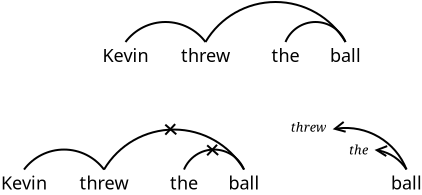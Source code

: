 <?xml version="1.0" encoding="UTF-8"?>
<dia:diagram xmlns:dia="http://www.lysator.liu.se/~alla/dia/">
  <dia:layer name="Background" visible="true" connectable="true" active="true">
    <dia:group>
      <dia:attribute name="meta">
        <dia:composite type="dict"/>
      </dia:attribute>
      <dia:attribute name="matrix"/>
      <dia:object type="Standard - Text" version="1" id="O0">
        <dia:attribute name="obj_pos">
          <dia:point val="13.967,7.367"/>
        </dia:attribute>
        <dia:attribute name="obj_bb">
          <dia:rectangle val="12.737,6.529;15.197,7.579"/>
        </dia:attribute>
        <dia:attribute name="text">
          <dia:composite type="text">
            <dia:attribute name="string">
              <dia:string>#Kevin#</dia:string>
            </dia:attribute>
            <dia:attribute name="font">
              <dia:font family="sans" style="0" name="Helvetica"/>
            </dia:attribute>
            <dia:attribute name="height">
              <dia:real val="1.129"/>
            </dia:attribute>
            <dia:attribute name="pos">
              <dia:point val="13.967,7.367"/>
            </dia:attribute>
            <dia:attribute name="color">
              <dia:color val="#000000ff"/>
            </dia:attribute>
            <dia:attribute name="alignment">
              <dia:enum val="1"/>
            </dia:attribute>
          </dia:composite>
        </dia:attribute>
        <dia:attribute name="valign">
          <dia:enum val="3"/>
        </dia:attribute>
      </dia:object>
      <dia:object type="Standard - Text" version="1" id="O1">
        <dia:attribute name="obj_pos">
          <dia:point val="17.967,7.367"/>
        </dia:attribute>
        <dia:attribute name="obj_bb">
          <dia:rectangle val="16.682,6.529;19.252,7.579"/>
        </dia:attribute>
        <dia:attribute name="text">
          <dia:composite type="text">
            <dia:attribute name="string">
              <dia:string>#threw#</dia:string>
            </dia:attribute>
            <dia:attribute name="font">
              <dia:font family="sans" style="0" name="Helvetica"/>
            </dia:attribute>
            <dia:attribute name="height">
              <dia:real val="1.129"/>
            </dia:attribute>
            <dia:attribute name="pos">
              <dia:point val="17.967,7.367"/>
            </dia:attribute>
            <dia:attribute name="color">
              <dia:color val="#000000ff"/>
            </dia:attribute>
            <dia:attribute name="alignment">
              <dia:enum val="1"/>
            </dia:attribute>
          </dia:composite>
        </dia:attribute>
        <dia:attribute name="valign">
          <dia:enum val="3"/>
        </dia:attribute>
      </dia:object>
      <dia:object type="Standard - Text" version="1" id="O2">
        <dia:attribute name="obj_pos">
          <dia:point val="21.967,7.367"/>
        </dia:attribute>
        <dia:attribute name="obj_bb">
          <dia:rectangle val="21.225,6.529;22.708,7.579"/>
        </dia:attribute>
        <dia:attribute name="text">
          <dia:composite type="text">
            <dia:attribute name="string">
              <dia:string>#the#</dia:string>
            </dia:attribute>
            <dia:attribute name="font">
              <dia:font family="sans" style="0" name="Helvetica"/>
            </dia:attribute>
            <dia:attribute name="height">
              <dia:real val="1.129"/>
            </dia:attribute>
            <dia:attribute name="pos">
              <dia:point val="21.967,7.367"/>
            </dia:attribute>
            <dia:attribute name="color">
              <dia:color val="#000000ff"/>
            </dia:attribute>
            <dia:attribute name="alignment">
              <dia:enum val="1"/>
            </dia:attribute>
          </dia:composite>
        </dia:attribute>
        <dia:attribute name="valign">
          <dia:enum val="3"/>
        </dia:attribute>
      </dia:object>
      <dia:object type="Standard - Text" version="1" id="O3">
        <dia:attribute name="obj_pos">
          <dia:point val="24.967,7.367"/>
        </dia:attribute>
        <dia:attribute name="obj_bb">
          <dia:rectangle val="24.154,6.529;25.779,7.579"/>
        </dia:attribute>
        <dia:attribute name="text">
          <dia:composite type="text">
            <dia:attribute name="string">
              <dia:string>#ball#</dia:string>
            </dia:attribute>
            <dia:attribute name="font">
              <dia:font family="sans" style="0" name="Helvetica"/>
            </dia:attribute>
            <dia:attribute name="height">
              <dia:real val="1.129"/>
            </dia:attribute>
            <dia:attribute name="pos">
              <dia:point val="24.967,7.367"/>
            </dia:attribute>
            <dia:attribute name="color">
              <dia:color val="#000000ff"/>
            </dia:attribute>
            <dia:attribute name="alignment">
              <dia:enum val="1"/>
            </dia:attribute>
          </dia:composite>
        </dia:attribute>
        <dia:attribute name="valign">
          <dia:enum val="3"/>
        </dia:attribute>
      </dia:object>
      <dia:object type="Standard - Arc" version="0" id="O4">
        <dia:attribute name="obj_pos">
          <dia:point val="21.967,6.367"/>
        </dia:attribute>
        <dia:attribute name="obj_bb">
          <dia:rectangle val="21.917,5.317;25.017,6.417"/>
        </dia:attribute>
        <dia:attribute name="conn_endpoints">
          <dia:point val="21.967,6.367"/>
          <dia:point val="24.967,6.367"/>
        </dia:attribute>
        <dia:attribute name="curve_distance">
          <dia:real val="-1"/>
        </dia:attribute>
      </dia:object>
      <dia:object type="Standard - Arc" version="0" id="O5">
        <dia:attribute name="obj_pos">
          <dia:point val="17.967,6.367"/>
        </dia:attribute>
        <dia:attribute name="obj_bb">
          <dia:rectangle val="17.917,4.317;25.017,6.417"/>
        </dia:attribute>
        <dia:attribute name="conn_endpoints">
          <dia:point val="17.967,6.367"/>
          <dia:point val="24.967,6.367"/>
        </dia:attribute>
        <dia:attribute name="curve_distance">
          <dia:real val="-2"/>
        </dia:attribute>
      </dia:object>
      <dia:object type="Standard - Arc" version="0" id="O6">
        <dia:attribute name="obj_pos">
          <dia:point val="13.967,6.367"/>
        </dia:attribute>
        <dia:attribute name="obj_bb">
          <dia:rectangle val="13.917,5.317;18.017,6.417"/>
        </dia:attribute>
        <dia:attribute name="conn_endpoints">
          <dia:point val="13.967,6.367"/>
          <dia:point val="17.967,6.367"/>
        </dia:attribute>
        <dia:attribute name="curve_distance">
          <dia:real val="-1"/>
        </dia:attribute>
      </dia:object>
    </dia:group>
    <dia:group>
      <dia:attribute name="meta">
        <dia:composite type="dict"/>
      </dia:attribute>
      <dia:attribute name="matrix"/>
      <dia:group>
        <dia:attribute name="meta">
          <dia:composite type="dict"/>
        </dia:attribute>
        <dia:attribute name="matrix"/>
        <dia:object type="Standard - Text" version="1" id="O7">
          <dia:attribute name="obj_pos">
            <dia:point val="8.893,13.745"/>
          </dia:attribute>
          <dia:attribute name="obj_bb">
            <dia:rectangle val="7.663,12.908;10.123,13.957"/>
          </dia:attribute>
          <dia:attribute name="text">
            <dia:composite type="text">
              <dia:attribute name="string">
                <dia:string>#Kevin#</dia:string>
              </dia:attribute>
              <dia:attribute name="font">
                <dia:font family="sans" style="0" name="Helvetica"/>
              </dia:attribute>
              <dia:attribute name="height">
                <dia:real val="1.129"/>
              </dia:attribute>
              <dia:attribute name="pos">
                <dia:point val="8.893,13.745"/>
              </dia:attribute>
              <dia:attribute name="color">
                <dia:color val="#000000ff"/>
              </dia:attribute>
              <dia:attribute name="alignment">
                <dia:enum val="1"/>
              </dia:attribute>
            </dia:composite>
          </dia:attribute>
          <dia:attribute name="valign">
            <dia:enum val="3"/>
          </dia:attribute>
        </dia:object>
        <dia:object type="Standard - Text" version="1" id="O8">
          <dia:attribute name="obj_pos">
            <dia:point val="12.893,13.745"/>
          </dia:attribute>
          <dia:attribute name="obj_bb">
            <dia:rectangle val="11.608,12.908;14.178,13.957"/>
          </dia:attribute>
          <dia:attribute name="text">
            <dia:composite type="text">
              <dia:attribute name="string">
                <dia:string>#threw#</dia:string>
              </dia:attribute>
              <dia:attribute name="font">
                <dia:font family="sans" style="0" name="Helvetica"/>
              </dia:attribute>
              <dia:attribute name="height">
                <dia:real val="1.129"/>
              </dia:attribute>
              <dia:attribute name="pos">
                <dia:point val="12.893,13.745"/>
              </dia:attribute>
              <dia:attribute name="color">
                <dia:color val="#000000ff"/>
              </dia:attribute>
              <dia:attribute name="alignment">
                <dia:enum val="1"/>
              </dia:attribute>
            </dia:composite>
          </dia:attribute>
          <dia:attribute name="valign">
            <dia:enum val="3"/>
          </dia:attribute>
        </dia:object>
        <dia:object type="Standard - Text" version="1" id="O9">
          <dia:attribute name="obj_pos">
            <dia:point val="16.893,13.745"/>
          </dia:attribute>
          <dia:attribute name="obj_bb">
            <dia:rectangle val="16.152,12.908;17.635,13.957"/>
          </dia:attribute>
          <dia:attribute name="text">
            <dia:composite type="text">
              <dia:attribute name="string">
                <dia:string>#the#</dia:string>
              </dia:attribute>
              <dia:attribute name="font">
                <dia:font family="sans" style="0" name="Helvetica"/>
              </dia:attribute>
              <dia:attribute name="height">
                <dia:real val="1.129"/>
              </dia:attribute>
              <dia:attribute name="pos">
                <dia:point val="16.893,13.745"/>
              </dia:attribute>
              <dia:attribute name="color">
                <dia:color val="#000000ff"/>
              </dia:attribute>
              <dia:attribute name="alignment">
                <dia:enum val="1"/>
              </dia:attribute>
            </dia:composite>
          </dia:attribute>
          <dia:attribute name="valign">
            <dia:enum val="3"/>
          </dia:attribute>
        </dia:object>
        <dia:object type="Standard - Text" version="1" id="O10">
          <dia:attribute name="obj_pos">
            <dia:point val="19.893,13.745"/>
          </dia:attribute>
          <dia:attribute name="obj_bb">
            <dia:rectangle val="19.081,12.908;20.706,13.957"/>
          </dia:attribute>
          <dia:attribute name="text">
            <dia:composite type="text">
              <dia:attribute name="string">
                <dia:string>#ball#</dia:string>
              </dia:attribute>
              <dia:attribute name="font">
                <dia:font family="sans" style="0" name="Helvetica"/>
              </dia:attribute>
              <dia:attribute name="height">
                <dia:real val="1.129"/>
              </dia:attribute>
              <dia:attribute name="pos">
                <dia:point val="19.893,13.745"/>
              </dia:attribute>
              <dia:attribute name="color">
                <dia:color val="#000000ff"/>
              </dia:attribute>
              <dia:attribute name="alignment">
                <dia:enum val="1"/>
              </dia:attribute>
            </dia:composite>
          </dia:attribute>
          <dia:attribute name="valign">
            <dia:enum val="3"/>
          </dia:attribute>
        </dia:object>
        <dia:object type="Standard - Arc" version="0" id="O11">
          <dia:attribute name="obj_pos">
            <dia:point val="16.893,12.745"/>
          </dia:attribute>
          <dia:attribute name="obj_bb">
            <dia:rectangle val="16.843,11.695;19.943,12.795"/>
          </dia:attribute>
          <dia:attribute name="conn_endpoints">
            <dia:point val="16.893,12.745"/>
            <dia:point val="19.893,12.745"/>
          </dia:attribute>
          <dia:attribute name="curve_distance">
            <dia:real val="-1"/>
          </dia:attribute>
        </dia:object>
        <dia:object type="Standard - Arc" version="0" id="O12">
          <dia:attribute name="obj_pos">
            <dia:point val="12.893,12.745"/>
          </dia:attribute>
          <dia:attribute name="obj_bb">
            <dia:rectangle val="12.843,10.695;19.943,12.795"/>
          </dia:attribute>
          <dia:attribute name="conn_endpoints">
            <dia:point val="12.893,12.745"/>
            <dia:point val="19.893,12.745"/>
          </dia:attribute>
          <dia:attribute name="curve_distance">
            <dia:real val="-2"/>
          </dia:attribute>
        </dia:object>
        <dia:object type="Standard - Arc" version="0" id="O13">
          <dia:attribute name="obj_pos">
            <dia:point val="8.893,12.745"/>
          </dia:attribute>
          <dia:attribute name="obj_bb">
            <dia:rectangle val="8.843,11.695;12.943,12.795"/>
          </dia:attribute>
          <dia:attribute name="conn_endpoints">
            <dia:point val="8.893,12.745"/>
            <dia:point val="12.893,12.745"/>
          </dia:attribute>
          <dia:attribute name="curve_distance">
            <dia:real val="-1"/>
          </dia:attribute>
        </dia:object>
      </dia:group>
      <dia:group>
        <dia:attribute name="meta">
          <dia:composite type="dict"/>
        </dia:attribute>
        <dia:attribute name="matrix"/>
        <dia:object type="Standard - Line" version="0" id="O14">
          <dia:attribute name="obj_pos">
            <dia:point val="15.956,10.5"/>
          </dia:attribute>
          <dia:attribute name="obj_bb">
            <dia:rectangle val="15.885,10.429;16.576,11.054"/>
          </dia:attribute>
          <dia:attribute name="conn_endpoints">
            <dia:point val="15.956,10.5"/>
            <dia:point val="16.506,10.983"/>
          </dia:attribute>
          <dia:attribute name="numcp">
            <dia:int val="1"/>
          </dia:attribute>
        </dia:object>
        <dia:object type="Standard - Line" version="0" id="O15">
          <dia:attribute name="obj_pos">
            <dia:point val="16.45,10.472"/>
          </dia:attribute>
          <dia:attribute name="obj_bb">
            <dia:rectangle val="15.885,10.402;16.52,11.071"/>
          </dia:attribute>
          <dia:attribute name="conn_endpoints">
            <dia:point val="16.45,10.472"/>
            <dia:point val="15.956,11"/>
          </dia:attribute>
          <dia:attribute name="numcp">
            <dia:int val="1"/>
          </dia:attribute>
        </dia:object>
      </dia:group>
      <dia:group>
        <dia:attribute name="meta">
          <dia:composite type="dict"/>
        </dia:attribute>
        <dia:attribute name="matrix"/>
        <dia:object type="Standard - Line" version="0" id="O16">
          <dia:attribute name="obj_pos">
            <dia:point val="18.05,11.533"/>
          </dia:attribute>
          <dia:attribute name="obj_bb">
            <dia:rectangle val="17.979,11.463;18.671,12.087"/>
          </dia:attribute>
          <dia:attribute name="conn_endpoints">
            <dia:point val="18.05,11.533"/>
            <dia:point val="18.6,12.017"/>
          </dia:attribute>
          <dia:attribute name="numcp">
            <dia:int val="1"/>
          </dia:attribute>
        </dia:object>
        <dia:object type="Standard - Line" version="0" id="O17">
          <dia:attribute name="obj_pos">
            <dia:point val="18.544,11.506"/>
          </dia:attribute>
          <dia:attribute name="obj_bb">
            <dia:rectangle val="17.979,11.435;18.614,12.104"/>
          </dia:attribute>
          <dia:attribute name="conn_endpoints">
            <dia:point val="18.544,11.506"/>
            <dia:point val="18.05,12.033"/>
          </dia:attribute>
          <dia:attribute name="numcp">
            <dia:int val="1"/>
          </dia:attribute>
        </dia:object>
      </dia:group>
    </dia:group>
    <dia:group>
      <dia:attribute name="meta">
        <dia:composite type="dict"/>
      </dia:attribute>
      <dia:attribute name="matrix"/>
      <dia:object type="Standard - Text" version="1" id="O18">
        <dia:attribute name="obj_pos">
          <dia:point val="28.016,13.738"/>
        </dia:attribute>
        <dia:attribute name="obj_bb">
          <dia:rectangle val="27.203,12.901;28.828,13.951"/>
        </dia:attribute>
        <dia:attribute name="text">
          <dia:composite type="text">
            <dia:attribute name="string">
              <dia:string>#ball#</dia:string>
            </dia:attribute>
            <dia:attribute name="font">
              <dia:font family="sans" style="0" name="Helvetica"/>
            </dia:attribute>
            <dia:attribute name="height">
              <dia:real val="1.129"/>
            </dia:attribute>
            <dia:attribute name="pos">
              <dia:point val="28.016,13.738"/>
            </dia:attribute>
            <dia:attribute name="color">
              <dia:color val="#000000ff"/>
            </dia:attribute>
            <dia:attribute name="alignment">
              <dia:enum val="1"/>
            </dia:attribute>
          </dia:composite>
        </dia:attribute>
        <dia:attribute name="valign">
          <dia:enum val="3"/>
        </dia:attribute>
      </dia:object>
      <dia:object type="Standard - Arc" version="0" id="O19">
        <dia:attribute name="obj_pos">
          <dia:point val="26.419,11.763"/>
        </dia:attribute>
        <dia:attribute name="obj_bb">
          <dia:rectangle val="26.351,11.495;28.085,12.807"/>
        </dia:attribute>
        <dia:attribute name="conn_endpoints">
          <dia:point val="26.419,11.763"/>
          <dia:point val="28.016,12.738"/>
        </dia:attribute>
        <dia:attribute name="curve_distance">
          <dia:real val="-0.217"/>
        </dia:attribute>
        <dia:attribute name="start_arrow">
          <dia:enum val="1"/>
        </dia:attribute>
        <dia:attribute name="start_arrow_length">
          <dia:real val="0.5"/>
        </dia:attribute>
        <dia:attribute name="start_arrow_width">
          <dia:real val="0.5"/>
        </dia:attribute>
      </dia:object>
      <dia:object type="Standard - Arc" version="0" id="O20">
        <dia:attribute name="obj_pos">
          <dia:point val="24.326,10.73"/>
        </dia:attribute>
        <dia:attribute name="obj_bb">
          <dia:rectangle val="24.258,10.274;28.084,12.806"/>
        </dia:attribute>
        <dia:attribute name="conn_endpoints">
          <dia:point val="24.326,10.73"/>
          <dia:point val="28.016,12.738"/>
        </dia:attribute>
        <dia:attribute name="curve_distance">
          <dia:real val="-0.765"/>
        </dia:attribute>
        <dia:attribute name="start_arrow">
          <dia:enum val="1"/>
        </dia:attribute>
        <dia:attribute name="start_arrow_length">
          <dia:real val="0.5"/>
        </dia:attribute>
        <dia:attribute name="start_arrow_width">
          <dia:real val="0.5"/>
        </dia:attribute>
      </dia:object>
      <dia:object type="Standard - Text" version="1" id="O21">
        <dia:attribute name="obj_pos">
          <dia:point val="22.229,10.858"/>
        </dia:attribute>
        <dia:attribute name="obj_bb">
          <dia:rectangle val="22.229,10.263;24.131,11.008"/>
        </dia:attribute>
        <dia:attribute name="text">
          <dia:composite type="text">
            <dia:attribute name="string">
              <dia:string>#threw#</dia:string>
            </dia:attribute>
            <dia:attribute name="font">
              <dia:font family="serif" style="8" name="Times-Italic"/>
            </dia:attribute>
            <dia:attribute name="height">
              <dia:real val="0.8"/>
            </dia:attribute>
            <dia:attribute name="pos">
              <dia:point val="22.229,10.858"/>
            </dia:attribute>
            <dia:attribute name="color">
              <dia:color val="#000000ff"/>
            </dia:attribute>
            <dia:attribute name="alignment">
              <dia:enum val="0"/>
            </dia:attribute>
          </dia:composite>
        </dia:attribute>
        <dia:attribute name="valign">
          <dia:enum val="3"/>
        </dia:attribute>
      </dia:object>
      <dia:object type="Standard - Text" version="1" id="O22">
        <dia:attribute name="obj_pos">
          <dia:point val="25.142,11.99"/>
        </dia:attribute>
        <dia:attribute name="obj_bb">
          <dia:rectangle val="25.142,11.395;26.192,12.14"/>
        </dia:attribute>
        <dia:attribute name="text">
          <dia:composite type="text">
            <dia:attribute name="string">
              <dia:string>#the#</dia:string>
            </dia:attribute>
            <dia:attribute name="font">
              <dia:font family="serif" style="8" name="Times-Italic"/>
            </dia:attribute>
            <dia:attribute name="height">
              <dia:real val="0.8"/>
            </dia:attribute>
            <dia:attribute name="pos">
              <dia:point val="25.142,11.99"/>
            </dia:attribute>
            <dia:attribute name="color">
              <dia:color val="#000000ff"/>
            </dia:attribute>
            <dia:attribute name="alignment">
              <dia:enum val="0"/>
            </dia:attribute>
          </dia:composite>
        </dia:attribute>
        <dia:attribute name="valign">
          <dia:enum val="3"/>
        </dia:attribute>
      </dia:object>
    </dia:group>
  </dia:layer>
</dia:diagram>
